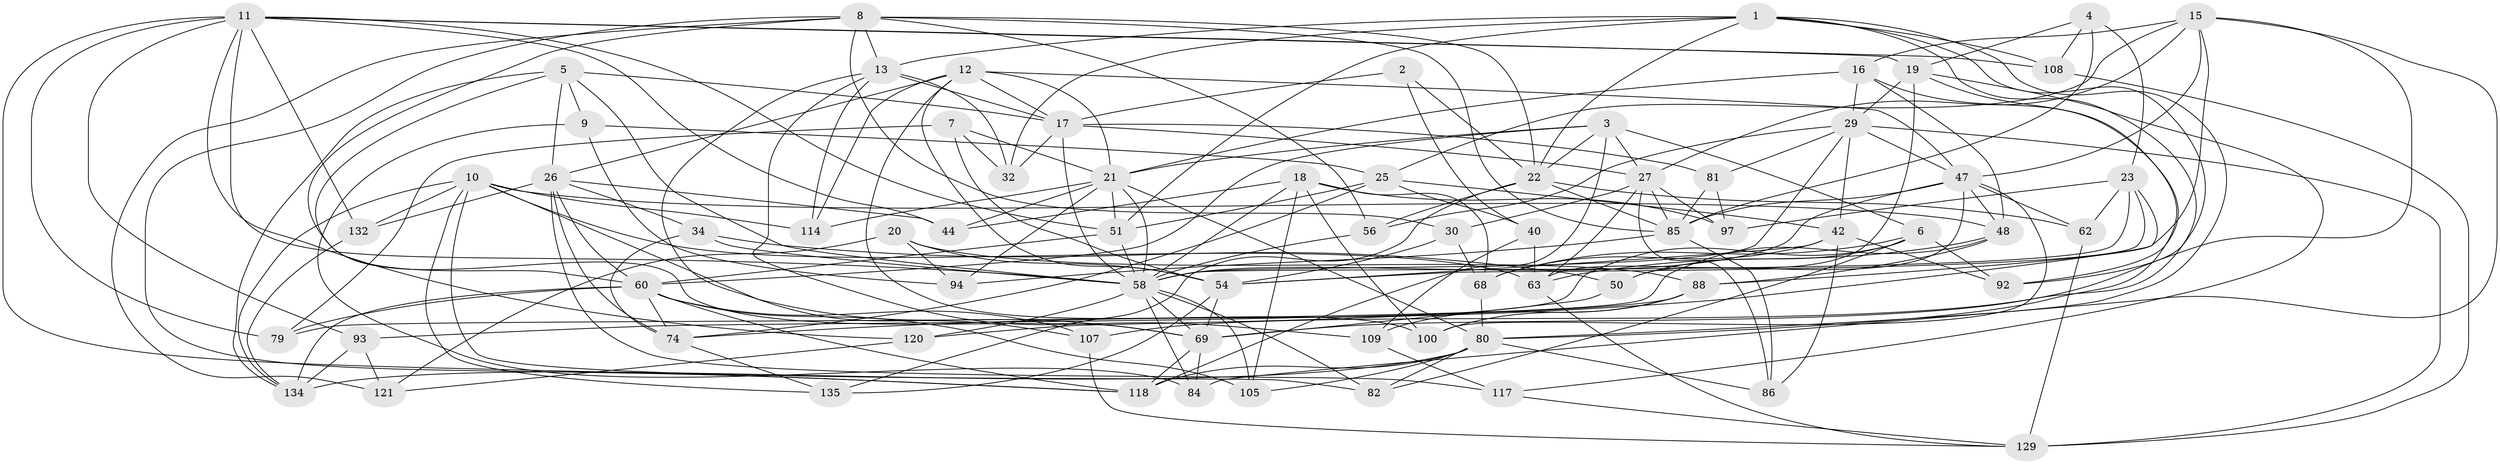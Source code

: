 // original degree distribution, {4: 1.0}
// Generated by graph-tools (version 1.1) at 2025/16/03/09/25 04:16:30]
// undirected, 71 vertices, 205 edges
graph export_dot {
graph [start="1"]
  node [color=gray90,style=filled];
  1 [super="+38"];
  2;
  3 [super="+61"];
  4;
  5 [super="+14"];
  6 [super="+77"];
  7;
  8 [super="+140+119"];
  9;
  10 [super="+36+116"];
  11 [super="+39+78+91"];
  12 [super="+57+87"];
  13 [super="+90"];
  15 [super="+65+138"];
  16 [super="+37"];
  17 [super="+73+55"];
  18 [super="+33"];
  19 [super="+28"];
  20;
  21 [super="+31+43+46"];
  22 [super="+24"];
  23 [super="+67"];
  25 [super="+45"];
  26 [super="+35+126"];
  27 [super="+49+41"];
  29 [super="+52+104"];
  30;
  32;
  34;
  40;
  42 [super="+131"];
  44;
  47 [super="+59+53"];
  48 [super="+123"];
  50;
  51 [super="+106"];
  54 [super="+111"];
  56;
  58 [super="+98+96+70+113"];
  60 [super="+64+76+71"];
  62;
  63 [super="+110"];
  68 [super="+101"];
  69 [super="+72+75"];
  74 [super="+95"];
  79;
  80 [super="+136+89"];
  81;
  82;
  84;
  85 [super="+128"];
  86;
  88 [super="+102"];
  92;
  93;
  94;
  97;
  100;
  105;
  107;
  108;
  109;
  114;
  117;
  118 [super="+133"];
  120;
  121;
  129 [super="+130"];
  132;
  134 [super="+143"];
  135;
  1 -- 108;
  1 -- 80;
  1 -- 51;
  1 -- 32;
  1 -- 69;
  1 -- 92;
  1 -- 13;
  1 -- 22;
  2 -- 40;
  2 -- 22;
  2 -- 17 [weight=2];
  3 -- 6;
  3 -- 27;
  3 -- 60;
  3 -- 21;
  3 -- 118;
  3 -- 22;
  4 -- 23;
  4 -- 108;
  4 -- 19;
  4 -- 85;
  5 -- 9;
  5 -- 134;
  5 -- 58;
  5 -- 17;
  5 -- 26;
  5 -- 60;
  6 -- 120;
  6 -- 82;
  6 -- 50;
  6 -- 68;
  6 -- 92;
  7 -- 32;
  7 -- 79;
  7 -- 54;
  7 -- 21;
  8 -- 85;
  8 -- 69;
  8 -- 30;
  8 -- 56;
  8 -- 13;
  8 -- 121;
  8 -- 118;
  8 -- 22;
  9 -- 94;
  9 -- 84;
  9 -- 25;
  10 -- 114;
  10 -- 132;
  10 -- 63;
  10 -- 134;
  10 -- 48;
  10 -- 82;
  10 -- 135;
  10 -- 69;
  11 -- 132;
  11 -- 120;
  11 -- 108;
  11 -- 44;
  11 -- 19;
  11 -- 93;
  11 -- 79;
  11 -- 118;
  11 -- 58;
  11 -- 51;
  12 -- 47 [weight=2];
  12 -- 100;
  12 -- 17;
  12 -- 114;
  12 -- 21;
  12 -- 54;
  12 -- 26;
  13 -- 109;
  13 -- 114;
  13 -- 32;
  13 -- 107;
  13 -- 17 [weight=2];
  15 -- 27;
  15 -- 107;
  15 -- 16 [weight=2];
  15 -- 25;
  15 -- 88;
  15 -- 84;
  15 -- 47;
  16 -- 48;
  16 -- 92;
  16 -- 21;
  16 -- 29;
  17 -- 81;
  17 -- 32;
  17 -- 58 [weight=3];
  17 -- 27;
  18 -- 100;
  18 -- 105;
  18 -- 97;
  18 -- 44;
  18 -- 58;
  18 -- 68;
  19 -- 80;
  19 -- 117;
  19 -- 29;
  19 -- 63;
  20 -- 94;
  20 -- 88;
  20 -- 121;
  20 -- 54;
  21 -- 94;
  21 -- 114;
  21 -- 80;
  21 -- 51;
  21 -- 44;
  21 -- 58;
  22 -- 85;
  22 -- 135;
  22 -- 56;
  22 -- 62;
  23 -- 97;
  23 -- 58;
  23 -- 74;
  23 -- 62;
  23 -- 54;
  25 -- 42;
  25 -- 40;
  25 -- 74;
  25 -- 51;
  26 -- 44;
  26 -- 60;
  26 -- 132;
  26 -- 34;
  26 -- 74;
  26 -- 117;
  27 -- 86;
  27 -- 97;
  27 -- 30;
  27 -- 63;
  27 -- 85;
  29 -- 129;
  29 -- 81;
  29 -- 58;
  29 -- 56;
  29 -- 42;
  29 -- 47;
  30 -- 54;
  30 -- 68;
  34 -- 50;
  34 -- 74;
  34 -- 58;
  40 -- 109;
  40 -- 63;
  42 -- 54;
  42 -- 68;
  42 -- 86;
  42 -- 92;
  47 -- 50;
  47 -- 62;
  47 -- 85;
  47 -- 100;
  47 -- 58;
  47 -- 48;
  48 -- 79;
  48 -- 88;
  48 -- 63;
  50 -- 69;
  51 -- 58;
  51 -- 60;
  54 -- 69;
  54 -- 135;
  56 -- 58;
  58 -- 82;
  58 -- 69 [weight=3];
  58 -- 120;
  58 -- 105;
  58 -- 84;
  60 -- 105;
  60 -- 107;
  60 -- 134;
  60 -- 74;
  60 -- 118;
  60 -- 79;
  62 -- 129;
  63 -- 129;
  68 -- 80 [weight=2];
  69 -- 84;
  69 -- 118;
  74 -- 135;
  80 -- 118;
  80 -- 82;
  80 -- 134;
  80 -- 86;
  80 -- 105;
  81 -- 97;
  81 -- 85;
  85 -- 86;
  85 -- 94;
  88 -- 100;
  88 -- 109;
  88 -- 93;
  93 -- 121;
  93 -- 134;
  107 -- 129;
  108 -- 129;
  109 -- 117;
  117 -- 129;
  120 -- 121;
  132 -- 134;
}
